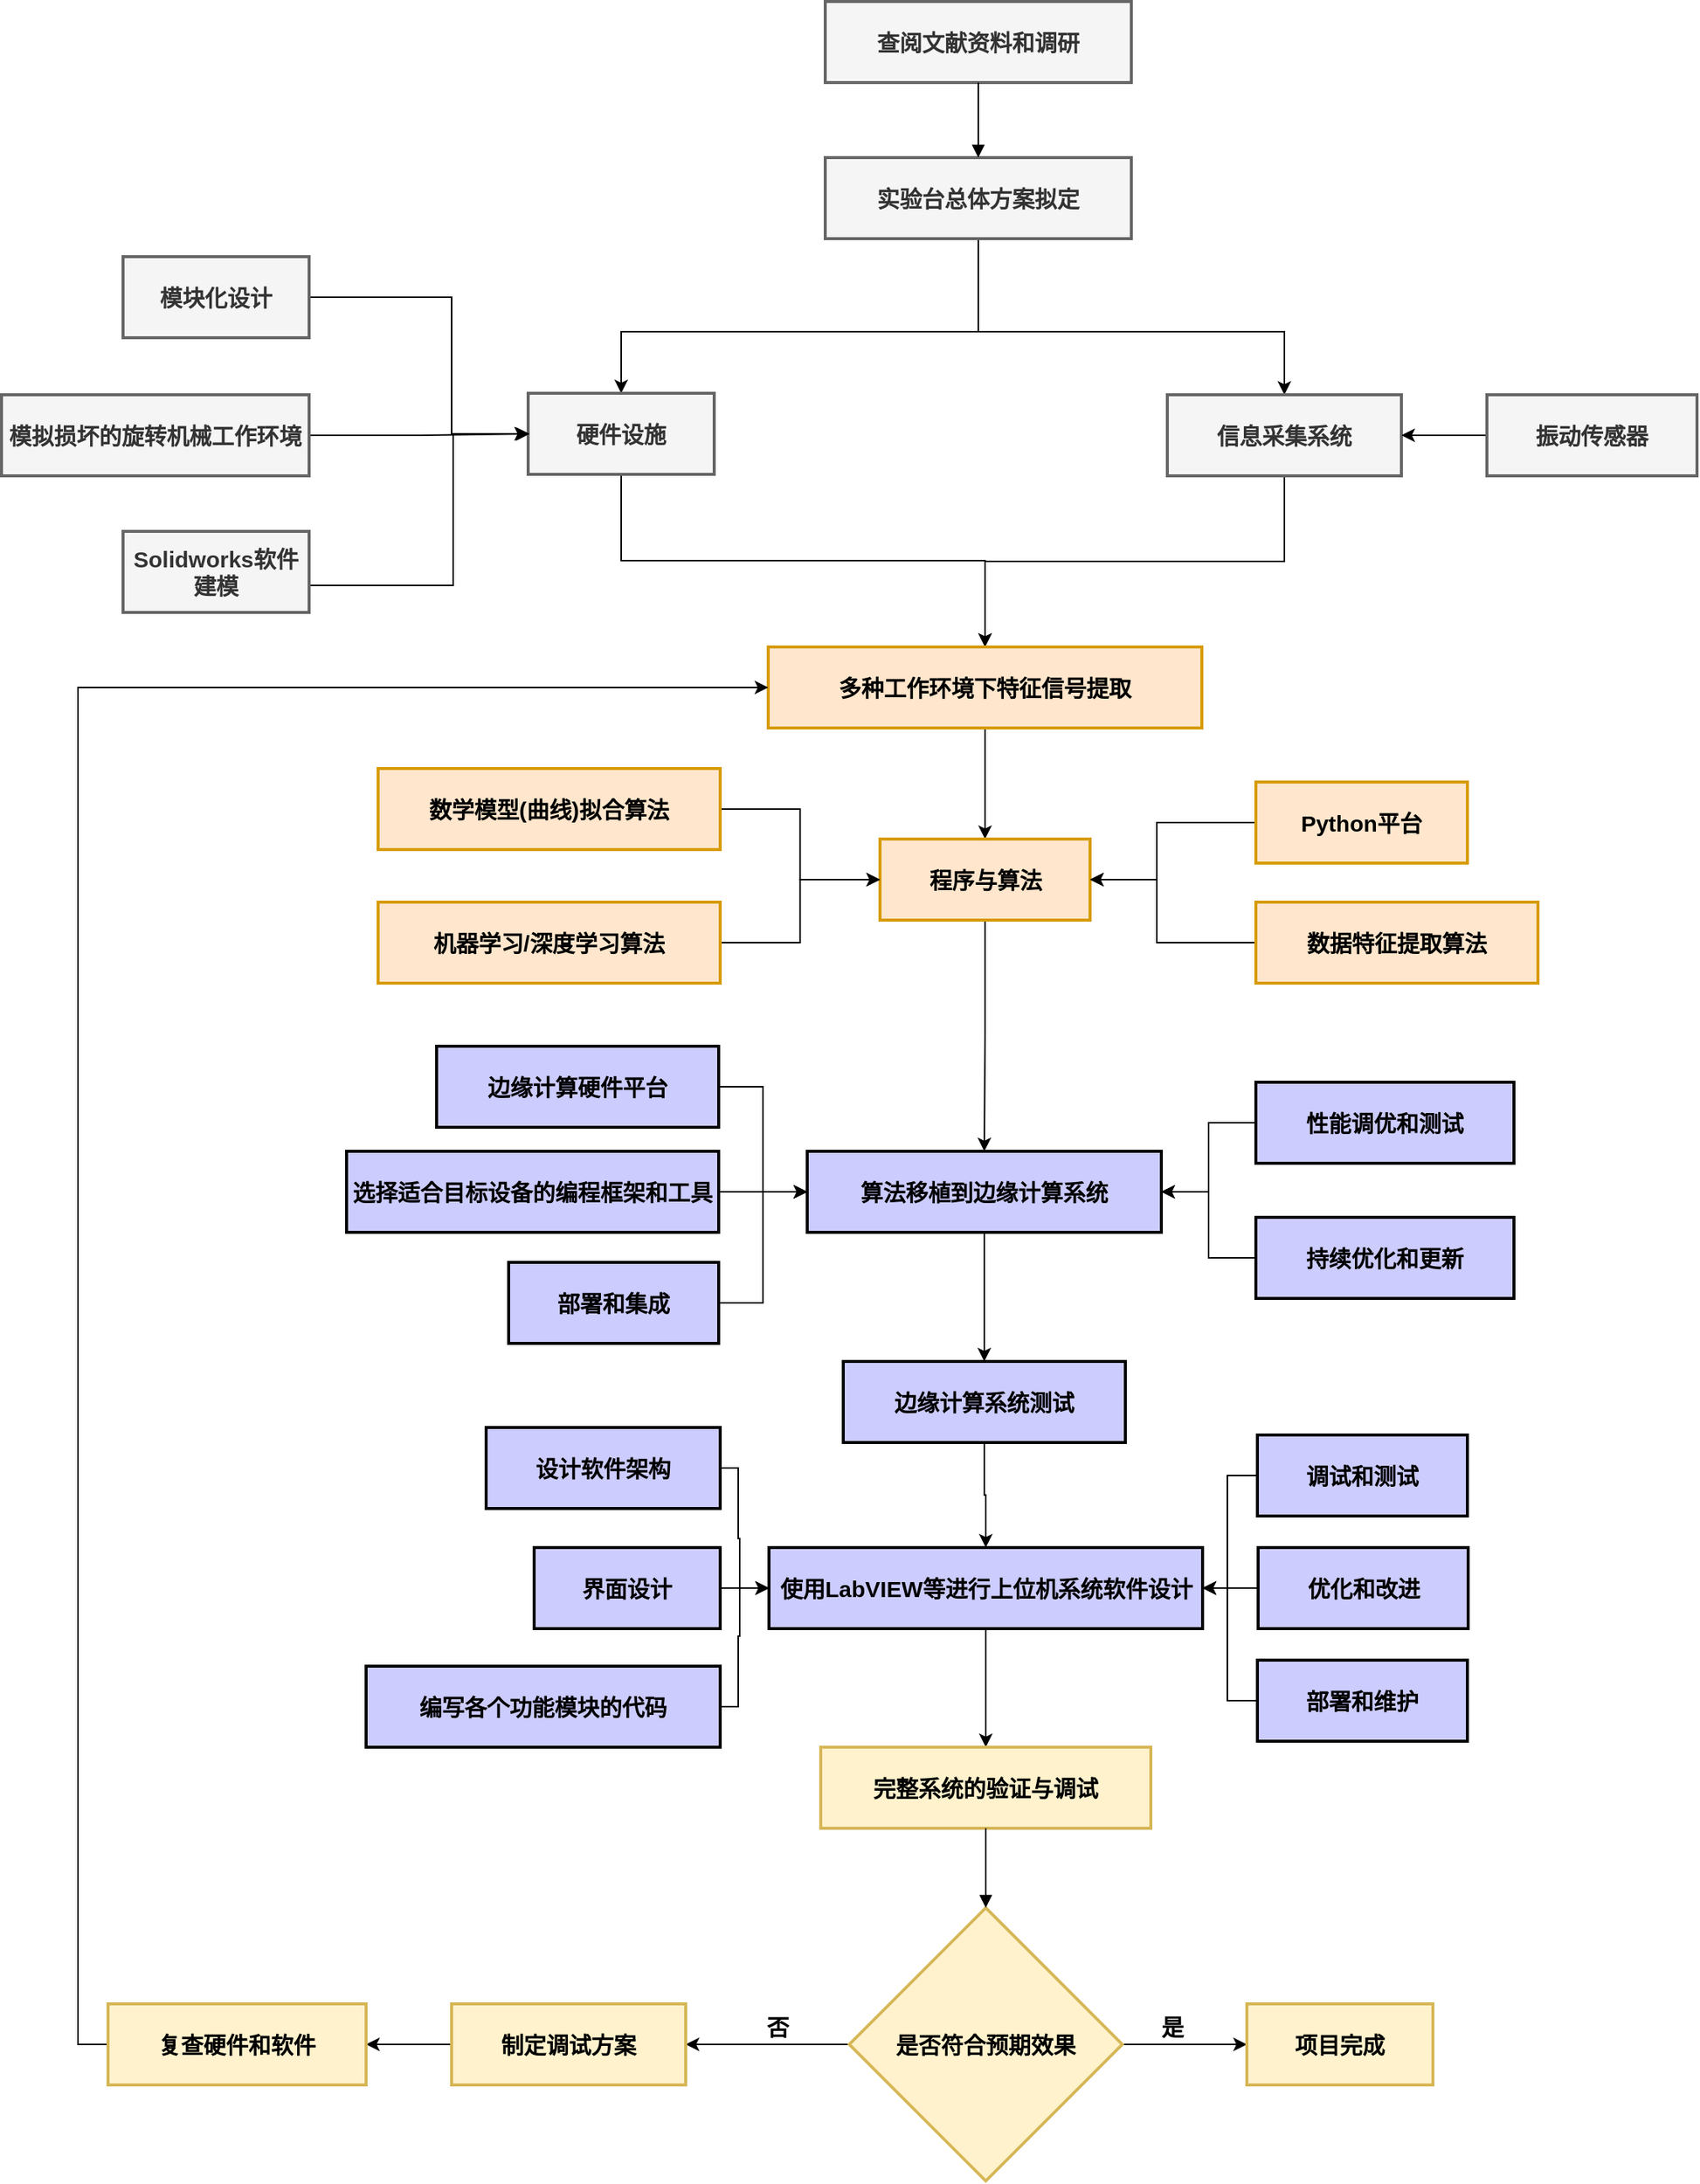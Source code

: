 <mxfile version="27.0.9">
  <diagram name="第 1 页" id="I5Kef9Gh-fFExpUaS_Ix">
    <mxGraphModel dx="1988" dy="1150" grid="1" gridSize="10" guides="1" tooltips="1" connect="1" arrows="1" fold="1" page="1" pageScale="1" pageWidth="827" pageHeight="1169" math="0" shadow="0">
      <root>
        <mxCell id="0" />
        <mxCell id="1" parent="0" />
        <mxCell id="d-ZtBU96pAV9A8z8mBvM-1" value="查阅文献资料和调研" style="whiteSpace=wrap;strokeWidth=2;fillColor=#f5f5f5;fontColor=#333333;strokeColor=#666666;fontSize=15;fontStyle=1" vertex="1" parent="1">
          <mxGeometry x="1179" y="20" width="204" height="54" as="geometry" />
        </mxCell>
        <mxCell id="d-ZtBU96pAV9A8z8mBvM-96" style="edgeStyle=orthogonalEdgeStyle;rounded=0;orthogonalLoop=1;jettySize=auto;html=1;exitX=0.5;exitY=1;exitDx=0;exitDy=0;entryX=0.5;entryY=0;entryDx=0;entryDy=0;" edge="1" parent="1" source="d-ZtBU96pAV9A8z8mBvM-2" target="d-ZtBU96pAV9A8z8mBvM-4">
          <mxGeometry relative="1" as="geometry">
            <Array as="points">
              <mxPoint x="1281" y="240" />
              <mxPoint x="1485" y="240" />
            </Array>
          </mxGeometry>
        </mxCell>
        <mxCell id="d-ZtBU96pAV9A8z8mBvM-135" style="edgeStyle=orthogonalEdgeStyle;rounded=0;orthogonalLoop=1;jettySize=auto;html=1;exitX=0.5;exitY=1;exitDx=0;exitDy=0;entryX=0.5;entryY=0;entryDx=0;entryDy=0;" edge="1" parent="1" source="d-ZtBU96pAV9A8z8mBvM-2" target="d-ZtBU96pAV9A8z8mBvM-3">
          <mxGeometry relative="1" as="geometry">
            <Array as="points">
              <mxPoint x="1281" y="240" />
              <mxPoint x="1043" y="240" />
            </Array>
          </mxGeometry>
        </mxCell>
        <mxCell id="d-ZtBU96pAV9A8z8mBvM-2" value="实验台总体方案拟定" style="whiteSpace=wrap;strokeWidth=2;fillColor=#f5f5f5;fontColor=#333333;strokeColor=#666666;fontSize=15;fontStyle=1" vertex="1" parent="1">
          <mxGeometry x="1179" y="124" width="204" height="54" as="geometry" />
        </mxCell>
        <mxCell id="d-ZtBU96pAV9A8z8mBvM-139" style="edgeStyle=orthogonalEdgeStyle;rounded=0;orthogonalLoop=1;jettySize=auto;html=1;exitX=0.5;exitY=1;exitDx=0;exitDy=0;entryX=0.5;entryY=0;entryDx=0;entryDy=0;" edge="1" parent="1" source="d-ZtBU96pAV9A8z8mBvM-3" target="d-ZtBU96pAV9A8z8mBvM-12">
          <mxGeometry relative="1" as="geometry" />
        </mxCell>
        <mxCell id="d-ZtBU96pAV9A8z8mBvM-3" value="硬件设施" style="whiteSpace=wrap;strokeWidth=2;fillColor=#f5f5f5;fontColor=#333333;strokeColor=#666666;fontSize=15;fontStyle=1" vertex="1" parent="1">
          <mxGeometry x="981" y="281" width="124" height="54" as="geometry" />
        </mxCell>
        <mxCell id="d-ZtBU96pAV9A8z8mBvM-141" style="edgeStyle=orthogonalEdgeStyle;rounded=0;orthogonalLoop=1;jettySize=auto;html=1;entryX=0.5;entryY=0;entryDx=0;entryDy=0;" edge="1" parent="1" source="d-ZtBU96pAV9A8z8mBvM-4" target="d-ZtBU96pAV9A8z8mBvM-12">
          <mxGeometry relative="1" as="geometry" />
        </mxCell>
        <mxCell id="d-ZtBU96pAV9A8z8mBvM-4" value="信息采集系统" style="whiteSpace=wrap;strokeWidth=2;fillColor=#f5f5f5;fontColor=#333333;strokeColor=#666666;fontSize=15;fontStyle=1" vertex="1" parent="1">
          <mxGeometry x="1407" y="282" width="156" height="54" as="geometry" />
        </mxCell>
        <mxCell id="d-ZtBU96pAV9A8z8mBvM-90" style="edgeStyle=orthogonalEdgeStyle;rounded=0;orthogonalLoop=1;jettySize=auto;html=1;exitX=1;exitY=0.5;exitDx=0;exitDy=0;entryX=0;entryY=0.5;entryDx=0;entryDy=0;" edge="1" parent="1" source="d-ZtBU96pAV9A8z8mBvM-5" target="d-ZtBU96pAV9A8z8mBvM-3">
          <mxGeometry relative="1" as="geometry">
            <Array as="points">
              <mxPoint x="930" y="217" />
              <mxPoint x="930" y="308" />
            </Array>
          </mxGeometry>
        </mxCell>
        <mxCell id="d-ZtBU96pAV9A8z8mBvM-5" value="模块化设计" style="whiteSpace=wrap;strokeWidth=2;fillColor=#f5f5f5;fontColor=#333333;strokeColor=#666666;fontSize=15;fontStyle=1" vertex="1" parent="1">
          <mxGeometry x="711" y="190" width="124" height="54" as="geometry" />
        </mxCell>
        <mxCell id="d-ZtBU96pAV9A8z8mBvM-91" style="edgeStyle=orthogonalEdgeStyle;rounded=0;orthogonalLoop=1;jettySize=auto;html=1;" edge="1" parent="1" source="d-ZtBU96pAV9A8z8mBvM-6">
          <mxGeometry relative="1" as="geometry">
            <mxPoint x="982" y="308" as="targetPoint" />
          </mxGeometry>
        </mxCell>
        <mxCell id="d-ZtBU96pAV9A8z8mBvM-6" value="模拟损坏的旋转机械工作环境" style="whiteSpace=wrap;strokeWidth=2;fillColor=#f5f5f5;fontColor=#333333;strokeColor=#666666;fontSize=15;fontStyle=1" vertex="1" parent="1">
          <mxGeometry x="630" y="282" width="205" height="54" as="geometry" />
        </mxCell>
        <mxCell id="d-ZtBU96pAV9A8z8mBvM-93" style="edgeStyle=orthogonalEdgeStyle;rounded=0;orthogonalLoop=1;jettySize=auto;html=1;entryX=0;entryY=0.5;entryDx=0;entryDy=0;" edge="1" parent="1" source="d-ZtBU96pAV9A8z8mBvM-7" target="d-ZtBU96pAV9A8z8mBvM-3">
          <mxGeometry relative="1" as="geometry">
            <Array as="points">
              <mxPoint x="931" y="409" />
              <mxPoint x="931" y="308" />
            </Array>
          </mxGeometry>
        </mxCell>
        <mxCell id="d-ZtBU96pAV9A8z8mBvM-7" value="Solidworks软件建模" style="whiteSpace=wrap;strokeWidth=2;fillColor=#f5f5f5;fontColor=#333333;strokeColor=#666666;fontSize=15;fontStyle=1" vertex="1" parent="1">
          <mxGeometry x="711" y="373" width="124" height="54" as="geometry" />
        </mxCell>
        <mxCell id="d-ZtBU96pAV9A8z8mBvM-97" style="edgeStyle=orthogonalEdgeStyle;rounded=0;orthogonalLoop=1;jettySize=auto;html=1;entryX=1;entryY=0.5;entryDx=0;entryDy=0;" edge="1" parent="1" source="d-ZtBU96pAV9A8z8mBvM-8" target="d-ZtBU96pAV9A8z8mBvM-4">
          <mxGeometry relative="1" as="geometry" />
        </mxCell>
        <mxCell id="d-ZtBU96pAV9A8z8mBvM-8" value="振动传感器" style="whiteSpace=wrap;strokeWidth=2;fillColor=#f5f5f5;fontColor=#333333;strokeColor=#666666;fontSize=15;fontStyle=1" vertex="1" parent="1">
          <mxGeometry x="1620" y="282" width="140" height="54" as="geometry" />
        </mxCell>
        <mxCell id="d-ZtBU96pAV9A8z8mBvM-101" style="edgeStyle=orthogonalEdgeStyle;rounded=0;orthogonalLoop=1;jettySize=auto;html=1;entryX=0.5;entryY=0;entryDx=0;entryDy=0;exitX=0.5;exitY=1;exitDx=0;exitDy=0;" edge="1" parent="1" source="d-ZtBU96pAV9A8z8mBvM-12" target="d-ZtBU96pAV9A8z8mBvM-13">
          <mxGeometry relative="1" as="geometry">
            <mxPoint x="1281" y="510" as="sourcePoint" />
          </mxGeometry>
        </mxCell>
        <mxCell id="d-ZtBU96pAV9A8z8mBvM-12" value="多种工作环境下特征信号提取" style="whiteSpace=wrap;strokeWidth=2;fillColor=#ffe6cc;strokeColor=#d79b00;fontSize=15;fontStyle=1" vertex="1" parent="1">
          <mxGeometry x="1141" y="450" width="289" height="54" as="geometry" />
        </mxCell>
        <mxCell id="d-ZtBU96pAV9A8z8mBvM-102" style="edgeStyle=orthogonalEdgeStyle;rounded=0;orthogonalLoop=1;jettySize=auto;html=1;entryX=0.5;entryY=0;entryDx=0;entryDy=0;" edge="1" parent="1" source="d-ZtBU96pAV9A8z8mBvM-13" target="d-ZtBU96pAV9A8z8mBvM-18">
          <mxGeometry relative="1" as="geometry" />
        </mxCell>
        <mxCell id="d-ZtBU96pAV9A8z8mBvM-13" value="程序与算法" style="whiteSpace=wrap;strokeWidth=2;fillColor=#ffe6cc;strokeColor=#d79b00;fontSize=15;fontStyle=1" vertex="1" parent="1">
          <mxGeometry x="1215.5" y="578" width="140" height="54" as="geometry" />
        </mxCell>
        <mxCell id="d-ZtBU96pAV9A8z8mBvM-105" style="edgeStyle=orthogonalEdgeStyle;rounded=0;orthogonalLoop=1;jettySize=auto;html=1;exitX=1;exitY=0.5;exitDx=0;exitDy=0;entryX=0;entryY=0.5;entryDx=0;entryDy=0;" edge="1" parent="1" source="d-ZtBU96pAV9A8z8mBvM-15" target="d-ZtBU96pAV9A8z8mBvM-13">
          <mxGeometry relative="1" as="geometry" />
        </mxCell>
        <mxCell id="d-ZtBU96pAV9A8z8mBvM-15" value="机器学习/深度学习算法" style="whiteSpace=wrap;strokeWidth=2;fillColor=#ffe6cc;strokeColor=#d79b00;fontSize=15;fontStyle=1" vertex="1" parent="1">
          <mxGeometry x="881" y="620" width="228" height="54" as="geometry" />
        </mxCell>
        <mxCell id="d-ZtBU96pAV9A8z8mBvM-138" style="edgeStyle=orthogonalEdgeStyle;rounded=0;orthogonalLoop=1;jettySize=auto;html=1;exitX=0;exitY=0.5;exitDx=0;exitDy=0;entryX=1;entryY=0.5;entryDx=0;entryDy=0;" edge="1" parent="1" source="d-ZtBU96pAV9A8z8mBvM-16" target="d-ZtBU96pAV9A8z8mBvM-13">
          <mxGeometry relative="1" as="geometry">
            <Array as="points">
              <mxPoint x="1400" y="567" />
              <mxPoint x="1400" y="605" />
            </Array>
          </mxGeometry>
        </mxCell>
        <mxCell id="d-ZtBU96pAV9A8z8mBvM-16" value="Python平台" style="whiteSpace=wrap;strokeWidth=2;fillColor=#ffe6cc;strokeColor=#d79b00;fontSize=15;fontStyle=1" vertex="1" parent="1">
          <mxGeometry x="1466" y="540" width="141" height="54" as="geometry" />
        </mxCell>
        <mxCell id="d-ZtBU96pAV9A8z8mBvM-137" style="edgeStyle=orthogonalEdgeStyle;rounded=0;orthogonalLoop=1;jettySize=auto;html=1;exitX=0;exitY=0.5;exitDx=0;exitDy=0;entryX=1;entryY=0.5;entryDx=0;entryDy=0;" edge="1" parent="1" source="d-ZtBU96pAV9A8z8mBvM-17" target="d-ZtBU96pAV9A8z8mBvM-13">
          <mxGeometry relative="1" as="geometry">
            <Array as="points">
              <mxPoint x="1400" y="647" />
              <mxPoint x="1400" y="605" />
            </Array>
          </mxGeometry>
        </mxCell>
        <mxCell id="d-ZtBU96pAV9A8z8mBvM-17" value="数据特征提取算法" style="whiteSpace=wrap;strokeWidth=2;fillColor=#ffe6cc;strokeColor=#d79b00;fontSize=15;fontStyle=1" vertex="1" parent="1">
          <mxGeometry x="1466" y="620" width="188" height="54" as="geometry" />
        </mxCell>
        <mxCell id="d-ZtBU96pAV9A8z8mBvM-117" style="edgeStyle=orthogonalEdgeStyle;rounded=0;orthogonalLoop=1;jettySize=auto;html=1;exitX=0.5;exitY=1;exitDx=0;exitDy=0;entryX=0.5;entryY=0;entryDx=0;entryDy=0;" edge="1" parent="1" source="d-ZtBU96pAV9A8z8mBvM-18" target="d-ZtBU96pAV9A8z8mBvM-24">
          <mxGeometry relative="1" as="geometry" />
        </mxCell>
        <mxCell id="d-ZtBU96pAV9A8z8mBvM-18" value="算法移植到边缘计算系统" style="whiteSpace=wrap;strokeWidth=2;fillColor=#CCCCFF;fontSize=15;fontStyle=1" vertex="1" parent="1">
          <mxGeometry x="1167" y="786" width="236" height="54" as="geometry" />
        </mxCell>
        <mxCell id="d-ZtBU96pAV9A8z8mBvM-109" style="edgeStyle=orthogonalEdgeStyle;rounded=0;orthogonalLoop=1;jettySize=auto;html=1;exitX=1;exitY=0.5;exitDx=0;exitDy=0;entryX=0;entryY=0.5;entryDx=0;entryDy=0;" edge="1" parent="1" source="d-ZtBU96pAV9A8z8mBvM-19" target="d-ZtBU96pAV9A8z8mBvM-18">
          <mxGeometry relative="1" as="geometry" />
        </mxCell>
        <mxCell id="d-ZtBU96pAV9A8z8mBvM-19" value="边缘计算硬件平台" style="whiteSpace=wrap;strokeWidth=2;fillColor=#CCCCFF;fontSize=15;fontStyle=1" vertex="1" parent="1">
          <mxGeometry x="920" y="716" width="188" height="54" as="geometry" />
        </mxCell>
        <mxCell id="d-ZtBU96pAV9A8z8mBvM-113" style="edgeStyle=orthogonalEdgeStyle;rounded=0;orthogonalLoop=1;jettySize=auto;html=1;exitX=1;exitY=0.5;exitDx=0;exitDy=0;entryX=0;entryY=0.5;entryDx=0;entryDy=0;" edge="1" parent="1" source="d-ZtBU96pAV9A8z8mBvM-20" target="d-ZtBU96pAV9A8z8mBvM-18">
          <mxGeometry relative="1" as="geometry" />
        </mxCell>
        <mxCell id="d-ZtBU96pAV9A8z8mBvM-20" value="选择适合目标设备的编程框架和工具" style="whiteSpace=wrap;strokeWidth=2;fillColor=#CCCCFF;fontSize=15;fontStyle=1" vertex="1" parent="1">
          <mxGeometry x="860" y="786" width="248" height="54" as="geometry" />
        </mxCell>
        <mxCell id="d-ZtBU96pAV9A8z8mBvM-112" style="edgeStyle=orthogonalEdgeStyle;rounded=0;orthogonalLoop=1;jettySize=auto;html=1;entryX=0;entryY=0.5;entryDx=0;entryDy=0;" edge="1" parent="1" source="d-ZtBU96pAV9A8z8mBvM-21" target="d-ZtBU96pAV9A8z8mBvM-18">
          <mxGeometry relative="1" as="geometry" />
        </mxCell>
        <mxCell id="d-ZtBU96pAV9A8z8mBvM-21" value="部署和集成" style="whiteSpace=wrap;strokeWidth=2;fillColor=#CCCCFF;fontSize=15;fontStyle=1" vertex="1" parent="1">
          <mxGeometry x="968" y="860" width="140" height="54" as="geometry" />
        </mxCell>
        <mxCell id="d-ZtBU96pAV9A8z8mBvM-114" style="edgeStyle=orthogonalEdgeStyle;rounded=0;orthogonalLoop=1;jettySize=auto;html=1;entryX=1;entryY=0.5;entryDx=0;entryDy=0;" edge="1" parent="1" source="d-ZtBU96pAV9A8z8mBvM-22" target="d-ZtBU96pAV9A8z8mBvM-18">
          <mxGeometry relative="1" as="geometry" />
        </mxCell>
        <mxCell id="d-ZtBU96pAV9A8z8mBvM-22" value="性能调优和测试" style="whiteSpace=wrap;strokeWidth=2;fillColor=#CCCCFF;fontSize=15;fontStyle=1" vertex="1" parent="1">
          <mxGeometry x="1466" y="740" width="172" height="54" as="geometry" />
        </mxCell>
        <mxCell id="d-ZtBU96pAV9A8z8mBvM-116" style="edgeStyle=orthogonalEdgeStyle;rounded=0;orthogonalLoop=1;jettySize=auto;html=1;exitX=0;exitY=0.5;exitDx=0;exitDy=0;entryX=1;entryY=0.5;entryDx=0;entryDy=0;" edge="1" parent="1" source="d-ZtBU96pAV9A8z8mBvM-23" target="d-ZtBU96pAV9A8z8mBvM-18">
          <mxGeometry relative="1" as="geometry" />
        </mxCell>
        <mxCell id="d-ZtBU96pAV9A8z8mBvM-23" value="持续优化和更新" style="whiteSpace=wrap;strokeWidth=2;fillColor=#CCCCFF;fontSize=15;fontStyle=1" vertex="1" parent="1">
          <mxGeometry x="1466" y="830" width="172" height="54" as="geometry" />
        </mxCell>
        <mxCell id="d-ZtBU96pAV9A8z8mBvM-142" style="edgeStyle=orthogonalEdgeStyle;rounded=0;orthogonalLoop=1;jettySize=auto;html=1;exitX=0.5;exitY=1;exitDx=0;exitDy=0;entryX=0.5;entryY=0;entryDx=0;entryDy=0;" edge="1" parent="1" source="d-ZtBU96pAV9A8z8mBvM-24" target="d-ZtBU96pAV9A8z8mBvM-25">
          <mxGeometry relative="1" as="geometry" />
        </mxCell>
        <mxCell id="d-ZtBU96pAV9A8z8mBvM-24" value="边缘计算系统测试" style="whiteSpace=wrap;strokeWidth=2;fillColor=#CCCCFF;fontSize=15;fontStyle=1" vertex="1" parent="1">
          <mxGeometry x="1191" y="926" width="188" height="54" as="geometry" />
        </mxCell>
        <mxCell id="d-ZtBU96pAV9A8z8mBvM-148" style="edgeStyle=orthogonalEdgeStyle;rounded=0;orthogonalLoop=1;jettySize=auto;html=1;exitX=0.5;exitY=1;exitDx=0;exitDy=0;entryX=0.5;entryY=0;entryDx=0;entryDy=0;" edge="1" parent="1" source="d-ZtBU96pAV9A8z8mBvM-25" target="d-ZtBU96pAV9A8z8mBvM-32">
          <mxGeometry relative="1" as="geometry" />
        </mxCell>
        <mxCell id="d-ZtBU96pAV9A8z8mBvM-25" value="使用LabVIEW等进行上位机系统软件设计" style="whiteSpace=wrap;strokeWidth=2;fillColor=#CCCCFF;container=0;fontSize=15;fontStyle=1" vertex="1" parent="1">
          <mxGeometry x="1141.5" y="1050" width="289" height="54" as="geometry" />
        </mxCell>
        <mxCell id="d-ZtBU96pAV9A8z8mBvM-147" style="edgeStyle=orthogonalEdgeStyle;rounded=0;orthogonalLoop=1;jettySize=auto;html=1;exitX=1;exitY=0.5;exitDx=0;exitDy=0;entryX=0;entryY=0.5;entryDx=0;entryDy=0;" edge="1" parent="1" source="d-ZtBU96pAV9A8z8mBvM-26" target="d-ZtBU96pAV9A8z8mBvM-25">
          <mxGeometry relative="1" as="geometry">
            <Array as="points">
              <mxPoint x="1121" y="997" />
              <mxPoint x="1121" y="1044" />
              <mxPoint x="1122" y="1044" />
              <mxPoint x="1122" y="1077" />
            </Array>
          </mxGeometry>
        </mxCell>
        <mxCell id="d-ZtBU96pAV9A8z8mBvM-26" value="设计软件架构" style="whiteSpace=wrap;strokeWidth=2;fillColor=#CCCCFF;fontSize=15;fontStyle=1" vertex="1" parent="1">
          <mxGeometry x="953" y="970" width="156" height="54" as="geometry" />
        </mxCell>
        <mxCell id="d-ZtBU96pAV9A8z8mBvM-120" style="edgeStyle=orthogonalEdgeStyle;rounded=0;orthogonalLoop=1;jettySize=auto;html=1;exitX=1;exitY=0.5;exitDx=0;exitDy=0;entryX=0;entryY=0.5;entryDx=0;entryDy=0;" edge="1" parent="1" source="d-ZtBU96pAV9A8z8mBvM-27" target="d-ZtBU96pAV9A8z8mBvM-25">
          <mxGeometry relative="1" as="geometry" />
        </mxCell>
        <mxCell id="d-ZtBU96pAV9A8z8mBvM-27" value="界面设计" style="whiteSpace=wrap;strokeWidth=2;fillColor=#CCCCFF;fontSize=15;fontStyle=1" vertex="1" parent="1">
          <mxGeometry x="985" y="1050" width="124" height="54" as="geometry" />
        </mxCell>
        <mxCell id="d-ZtBU96pAV9A8z8mBvM-122" style="edgeStyle=orthogonalEdgeStyle;rounded=0;orthogonalLoop=1;jettySize=auto;html=1;exitX=1;exitY=0.5;exitDx=0;exitDy=0;entryX=0;entryY=0.5;entryDx=0;entryDy=0;" edge="1" parent="1" source="d-ZtBU96pAV9A8z8mBvM-28" target="d-ZtBU96pAV9A8z8mBvM-25">
          <mxGeometry relative="1" as="geometry">
            <Array as="points">
              <mxPoint x="1121" y="1156" />
              <mxPoint x="1121" y="1109" />
              <mxPoint x="1122" y="1109" />
              <mxPoint x="1122" y="1077" />
            </Array>
          </mxGeometry>
        </mxCell>
        <mxCell id="d-ZtBU96pAV9A8z8mBvM-28" value="编写各个功能模块的代码" style="whiteSpace=wrap;strokeWidth=2;fillColor=#CCCCFF;fontSize=15;fontStyle=1" vertex="1" parent="1">
          <mxGeometry x="873" y="1129" width="236" height="54" as="geometry" />
        </mxCell>
        <mxCell id="d-ZtBU96pAV9A8z8mBvM-144" style="edgeStyle=orthogonalEdgeStyle;rounded=0;orthogonalLoop=1;jettySize=auto;html=1;exitX=0;exitY=0.5;exitDx=0;exitDy=0;entryX=1;entryY=0.5;entryDx=0;entryDy=0;" edge="1" parent="1" source="d-ZtBU96pAV9A8z8mBvM-29" target="d-ZtBU96pAV9A8z8mBvM-25">
          <mxGeometry relative="1" as="geometry">
            <Array as="points">
              <mxPoint x="1447" y="1002" />
              <mxPoint x="1447" y="1077" />
            </Array>
          </mxGeometry>
        </mxCell>
        <mxCell id="d-ZtBU96pAV9A8z8mBvM-29" value="调试和测试" style="whiteSpace=wrap;strokeWidth=2;fillColor=#CCCCFF;fontSize=15;fontStyle=1" vertex="1" parent="1">
          <mxGeometry x="1467" y="975" width="140" height="54" as="geometry" />
        </mxCell>
        <mxCell id="d-ZtBU96pAV9A8z8mBvM-145" style="edgeStyle=orthogonalEdgeStyle;rounded=0;orthogonalLoop=1;jettySize=auto;html=1;exitX=0;exitY=0.5;exitDx=0;exitDy=0;entryX=1;entryY=0.5;entryDx=0;entryDy=0;" edge="1" parent="1" source="d-ZtBU96pAV9A8z8mBvM-30" target="d-ZtBU96pAV9A8z8mBvM-25">
          <mxGeometry relative="1" as="geometry" />
        </mxCell>
        <mxCell id="d-ZtBU96pAV9A8z8mBvM-30" value="优化和改进" style="whiteSpace=wrap;strokeWidth=2;fillColor=#CCCCFF;fontSize=15;fontStyle=1" vertex="1" parent="1">
          <mxGeometry x="1467.5" y="1050" width="140" height="54" as="geometry" />
        </mxCell>
        <mxCell id="d-ZtBU96pAV9A8z8mBvM-146" style="edgeStyle=orthogonalEdgeStyle;rounded=0;orthogonalLoop=1;jettySize=auto;html=1;entryX=1;entryY=0.5;entryDx=0;entryDy=0;" edge="1" parent="1" source="d-ZtBU96pAV9A8z8mBvM-31" target="d-ZtBU96pAV9A8z8mBvM-25">
          <mxGeometry relative="1" as="geometry">
            <Array as="points">
              <mxPoint x="1447" y="1152" />
              <mxPoint x="1447" y="1077" />
            </Array>
          </mxGeometry>
        </mxCell>
        <mxCell id="d-ZtBU96pAV9A8z8mBvM-31" value="部署和维护" style="whiteSpace=wrap;strokeWidth=2;fillColor=#CCCCFF;fontSize=15;fontStyle=1" vertex="1" parent="1">
          <mxGeometry x="1467" y="1125" width="140" height="54" as="geometry" />
        </mxCell>
        <mxCell id="d-ZtBU96pAV9A8z8mBvM-32" value="完整系统的验证与调试" style="whiteSpace=wrap;strokeWidth=2;fillColor=#fff2cc;strokeColor=#d6b656;fontSize=15;fontStyle=1" vertex="1" parent="1">
          <mxGeometry x="1176" y="1183" width="220" height="54" as="geometry" />
        </mxCell>
        <mxCell id="d-ZtBU96pAV9A8z8mBvM-129" style="edgeStyle=orthogonalEdgeStyle;rounded=0;orthogonalLoop=1;jettySize=auto;html=1;exitX=1;exitY=0.5;exitDx=0;exitDy=0;entryX=0;entryY=0.5;entryDx=0;entryDy=0;" edge="1" parent="1" source="d-ZtBU96pAV9A8z8mBvM-33" target="d-ZtBU96pAV9A8z8mBvM-34">
          <mxGeometry relative="1" as="geometry" />
        </mxCell>
        <mxCell id="d-ZtBU96pAV9A8z8mBvM-131" style="edgeStyle=orthogonalEdgeStyle;rounded=0;orthogonalLoop=1;jettySize=auto;html=1;exitX=0;exitY=0.5;exitDx=0;exitDy=0;entryX=1;entryY=0.5;entryDx=0;entryDy=0;" edge="1" parent="1" source="d-ZtBU96pAV9A8z8mBvM-33" target="d-ZtBU96pAV9A8z8mBvM-35">
          <mxGeometry relative="1" as="geometry" />
        </mxCell>
        <mxCell id="d-ZtBU96pAV9A8z8mBvM-33" value="是否符合预期效果" style="rhombus;strokeWidth=2;whiteSpace=wrap;fillColor=#fff2cc;strokeColor=#d6b656;fontSize=15;fontStyle=1" vertex="1" parent="1">
          <mxGeometry x="1195" y="1290" width="182" height="182" as="geometry" />
        </mxCell>
        <mxCell id="d-ZtBU96pAV9A8z8mBvM-34" value="项目完成" style="whiteSpace=wrap;strokeWidth=2;fillColor=#fff2cc;strokeColor=#d6b656;fontSize=15;fontStyle=1" vertex="1" parent="1">
          <mxGeometry x="1460" y="1354" width="124" height="54" as="geometry" />
        </mxCell>
        <mxCell id="d-ZtBU96pAV9A8z8mBvM-133" style="edgeStyle=orthogonalEdgeStyle;rounded=0;orthogonalLoop=1;jettySize=auto;html=1;exitX=0;exitY=0.5;exitDx=0;exitDy=0;entryX=1;entryY=0.5;entryDx=0;entryDy=0;" edge="1" parent="1" source="d-ZtBU96pAV9A8z8mBvM-35" target="d-ZtBU96pAV9A8z8mBvM-36">
          <mxGeometry relative="1" as="geometry" />
        </mxCell>
        <mxCell id="d-ZtBU96pAV9A8z8mBvM-35" value="制定调试方案" style="whiteSpace=wrap;strokeWidth=2;fillColor=#fff2cc;strokeColor=#d6b656;fontSize=15;fontStyle=1" vertex="1" parent="1">
          <mxGeometry x="930" y="1354" width="156" height="54" as="geometry" />
        </mxCell>
        <mxCell id="d-ZtBU96pAV9A8z8mBvM-134" style="edgeStyle=orthogonalEdgeStyle;rounded=0;orthogonalLoop=1;jettySize=auto;html=1;exitX=0;exitY=0.5;exitDx=0;exitDy=0;entryX=0;entryY=0.5;entryDx=0;entryDy=0;" edge="1" parent="1" source="d-ZtBU96pAV9A8z8mBvM-36" target="d-ZtBU96pAV9A8z8mBvM-12">
          <mxGeometry relative="1" as="geometry" />
        </mxCell>
        <mxCell id="d-ZtBU96pAV9A8z8mBvM-36" value="复查硬件和软件" style="whiteSpace=wrap;strokeWidth=2;fillColor=#fff2cc;strokeColor=#d6b656;fontSize=15;fontStyle=1" vertex="1" parent="1">
          <mxGeometry x="701" y="1354" width="172" height="54" as="geometry" />
        </mxCell>
        <mxCell id="d-ZtBU96pAV9A8z8mBvM-37" value="" style="curved=1;startArrow=none;endArrow=block;exitX=0.5;exitY=1;entryX=0.5;entryY=0;rounded=0;" edge="1" parent="1" source="d-ZtBU96pAV9A8z8mBvM-1" target="d-ZtBU96pAV9A8z8mBvM-2">
          <mxGeometry relative="1" as="geometry">
            <Array as="points" />
          </mxGeometry>
        </mxCell>
        <mxCell id="d-ZtBU96pAV9A8z8mBvM-83" value="" style="curved=1;startArrow=none;endArrow=block;exitX=0.5;exitY=1;entryX=0.5;entryY=0;rounded=0;" edge="1" parent="1" source="d-ZtBU96pAV9A8z8mBvM-32" target="d-ZtBU96pAV9A8z8mBvM-33">
          <mxGeometry relative="1" as="geometry">
            <Array as="points" />
          </mxGeometry>
        </mxCell>
        <mxCell id="d-ZtBU96pAV9A8z8mBvM-103" style="edgeStyle=orthogonalEdgeStyle;rounded=0;orthogonalLoop=1;jettySize=auto;html=1;entryX=0;entryY=0.5;entryDx=0;entryDy=0;" edge="1" parent="1" source="d-ZtBU96pAV9A8z8mBvM-88" target="d-ZtBU96pAV9A8z8mBvM-13">
          <mxGeometry relative="1" as="geometry" />
        </mxCell>
        <mxCell id="d-ZtBU96pAV9A8z8mBvM-88" value="数学模型(曲线)拟合算法" style="whiteSpace=wrap;strokeWidth=2;fillColor=#ffe6cc;strokeColor=#d79b00;fontSize=15;fontStyle=1" vertex="1" parent="1">
          <mxGeometry x="881" y="531" width="228" height="54" as="geometry" />
        </mxCell>
        <mxCell id="d-ZtBU96pAV9A8z8mBvM-130" value="&lt;font style=&quot;font-size: 15px;&quot;&gt;&lt;b&gt;是&lt;/b&gt;&lt;/font&gt;" style="text;html=1;align=center;verticalAlign=middle;resizable=0;points=[];autosize=1;strokeColor=none;fillColor=none;" vertex="1" parent="1">
          <mxGeometry x="1390" y="1354" width="40" height="30" as="geometry" />
        </mxCell>
        <mxCell id="d-ZtBU96pAV9A8z8mBvM-132" value="&lt;font style=&quot;font-size: 15px;&quot;&gt;&lt;b&gt;否&lt;/b&gt;&lt;/font&gt;" style="text;html=1;align=center;verticalAlign=middle;resizable=0;points=[];autosize=1;strokeColor=none;fillColor=none;" vertex="1" parent="1">
          <mxGeometry x="1127" y="1354" width="40" height="30" as="geometry" />
        </mxCell>
      </root>
    </mxGraphModel>
  </diagram>
</mxfile>

